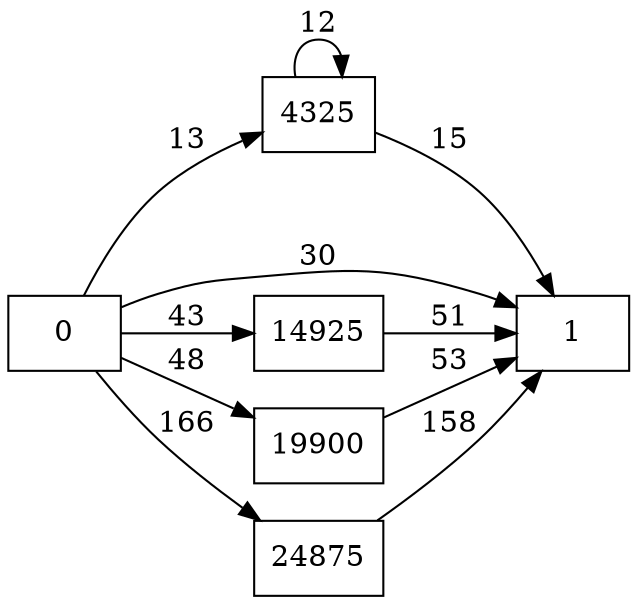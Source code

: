 digraph {
	graph [rankdir=LR]
	node [shape=rectangle]
	4325 -> 4325 [label=12]
	4325 -> 1 [label=15]
	14925 -> 1 [label=51]
	19900 -> 1 [label=53]
	24875 -> 1 [label=158]
	0 -> 4325 [label=13]
	0 -> 1 [label=30]
	0 -> 14925 [label=43]
	0 -> 19900 [label=48]
	0 -> 24875 [label=166]
}
